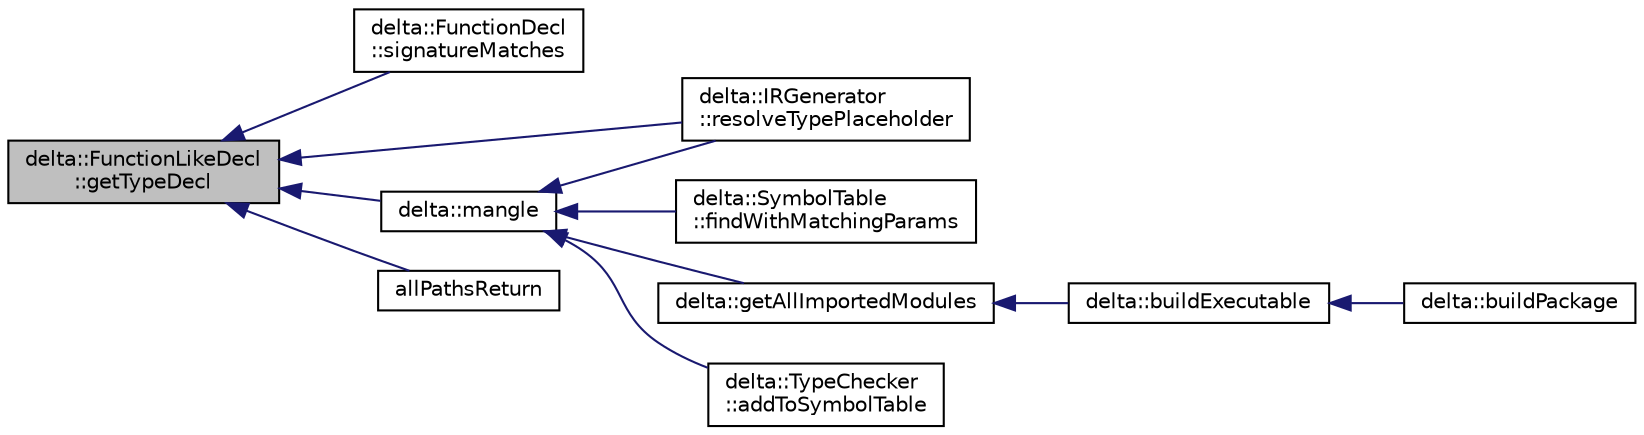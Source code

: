digraph "delta::FunctionLikeDecl::getTypeDecl"
{
  edge [fontname="Helvetica",fontsize="10",labelfontname="Helvetica",labelfontsize="10"];
  node [fontname="Helvetica",fontsize="10",shape=record];
  rankdir="LR";
  Node32 [label="delta::FunctionLikeDecl\l::getTypeDecl",height=0.2,width=0.4,color="black", fillcolor="grey75", style="filled", fontcolor="black"];
  Node32 -> Node33 [dir="back",color="midnightblue",fontsize="10",style="solid",fontname="Helvetica"];
  Node33 [label="delta::FunctionDecl\l::signatureMatches",height=0.2,width=0.4,color="black", fillcolor="white", style="filled",URL="$classdelta_1_1_function_decl.html#a0fa029aa49c0b4e6aeb9193a396b2190"];
  Node32 -> Node34 [dir="back",color="midnightblue",fontsize="10",style="solid",fontname="Helvetica"];
  Node34 [label="delta::mangle",height=0.2,width=0.4,color="black", fillcolor="white", style="filled",URL="$namespacedelta.html#ad5722fb9fa4c55afbbd0d8bda79c898a"];
  Node34 -> Node35 [dir="back",color="midnightblue",fontsize="10",style="solid",fontname="Helvetica"];
  Node35 [label="delta::SymbolTable\l::findWithMatchingParams",height=0.2,width=0.4,color="black", fillcolor="white", style="filled",URL="$classdelta_1_1_symbol_table.html#a16e803ea35215b313fedb72e69c6098f"];
  Node34 -> Node36 [dir="back",color="midnightblue",fontsize="10",style="solid",fontname="Helvetica"];
  Node36 [label="delta::IRGenerator\l::resolveTypePlaceholder",height=0.2,width=0.4,color="black", fillcolor="white", style="filled",URL="$classdelta_1_1_i_r_generator.html#a3dcb9317d090022c47d62a2df03c46f7"];
  Node34 -> Node37 [dir="back",color="midnightblue",fontsize="10",style="solid",fontname="Helvetica"];
  Node37 [label="delta::getAllImportedModules",height=0.2,width=0.4,color="black", fillcolor="white", style="filled",URL="$namespacedelta.html#a949f83e8840a11b90a369f9b2278ba0a"];
  Node37 -> Node38 [dir="back",color="midnightblue",fontsize="10",style="solid",fontname="Helvetica"];
  Node38 [label="delta::buildExecutable",height=0.2,width=0.4,color="black", fillcolor="white", style="filled",URL="$namespacedelta.html#aea63e33d3ee2ff18ad7c1fefd8bbeca2"];
  Node38 -> Node39 [dir="back",color="midnightblue",fontsize="10",style="solid",fontname="Helvetica"];
  Node39 [label="delta::buildPackage",height=0.2,width=0.4,color="black", fillcolor="white", style="filled",URL="$namespacedelta.html#a608f3203f47e224f518306b184b5cf60"];
  Node34 -> Node40 [dir="back",color="midnightblue",fontsize="10",style="solid",fontname="Helvetica"];
  Node40 [label="delta::TypeChecker\l::addToSymbolTable",height=0.2,width=0.4,color="black", fillcolor="white", style="filled",URL="$classdelta_1_1_type_checker.html#a4f06ac7ecc8848e8d702e76354fe5853"];
  Node32 -> Node36 [dir="back",color="midnightblue",fontsize="10",style="solid",fontname="Helvetica"];
  Node32 -> Node41 [dir="back",color="midnightblue",fontsize="10",style="solid",fontname="Helvetica"];
  Node41 [label="allPathsReturn",height=0.2,width=0.4,color="black", fillcolor="white", style="filled",URL="$typecheck_8cpp.html#acd61f00ed38f65b865c4033b48457760"];
}
